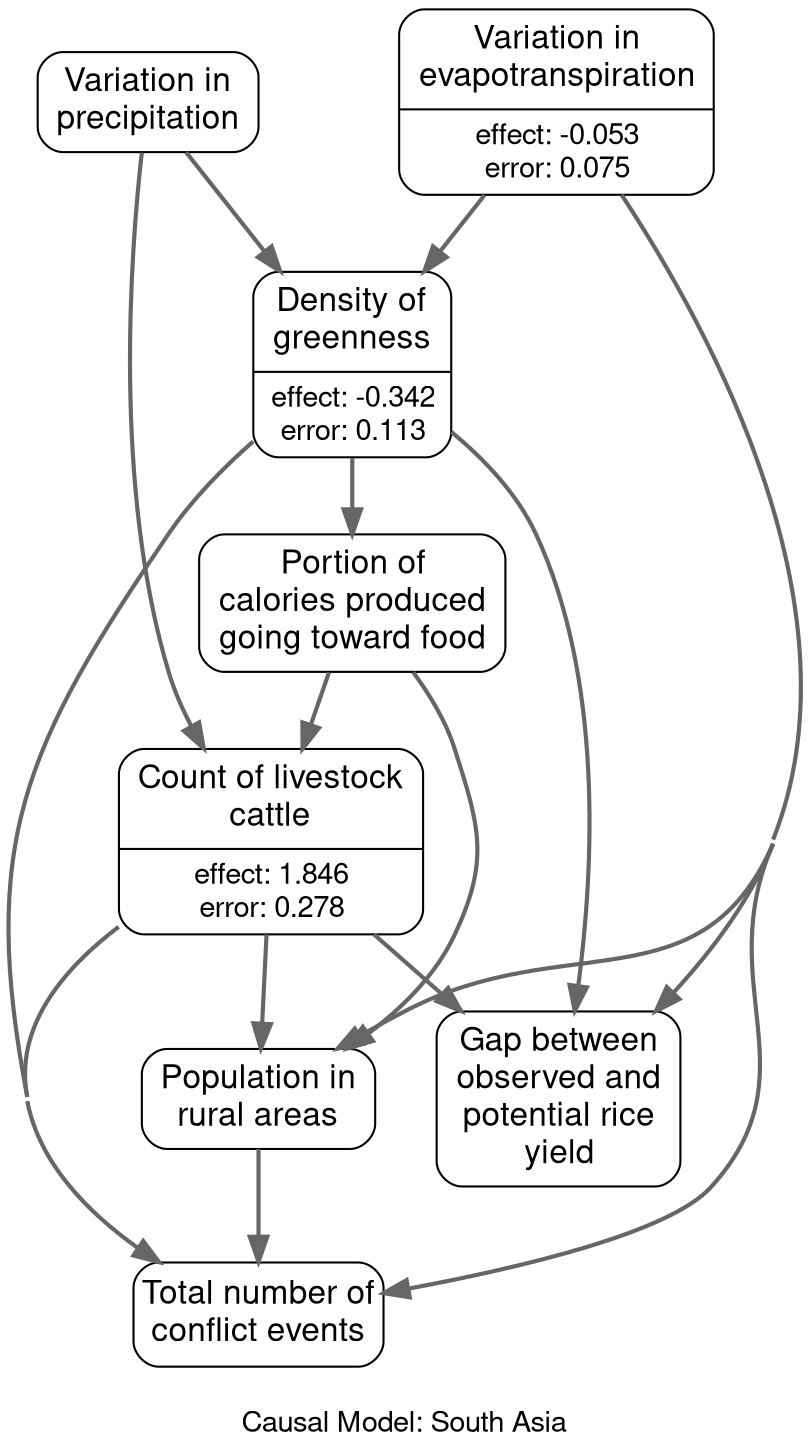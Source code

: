 # generated file for region: south_asia by CausalModelRegionGenerator
strict digraph causalModel {
fontname="Helvetica, Arial, sans-serif";
label="
Causal Model: South Asia";
labelloc = b;
nodesep = 0.4;
concentrate = true;
node[shape = Mrecord, fontname = "Helvetica, Arial, sans-serif", margin = "0.10,0.06", penwidth = 1.0];
edge[arrowsize = 1.2 penwidth = 2 color="#666666"];

# nodes
et_anom_m_STD_m [label = <{<table align="center" border="0" cellspacing="1" cellpadding="1">
<tr><td><font point-size="16">Variation in<br/>evapotranspiration<br/></font></td></tr>
</table>
|<table border="0" cellspacing="1" cellpadding="0.5"><tr><td><font point-size="14">effect: -0.053</font></td></tr>
<tr><td><font point-size="14">error: 0.075</font></td></tr></table>}>, class = rankA];
DeliveredkcalFraction_s [label = <<table align="center" border="0" cellspacing="1" cellpadding="1">
<tr><td><font point-size="16">Portion of<br/>calories produced<br/>going toward food<br/></font></td></tr>
</table>
>, class = rankB];
ndvi_act_med_m [label = <{<table align="center" border="0" cellspacing="1" cellpadding="1">
<tr><td><font point-size="16">Density of<br/>greenness<br/></font></td></tr>
</table>
|<table border="0" cellspacing="1" cellpadding="0.5"><tr><td><font point-size="14">effect: -0.342</font></td></tr>
<tr><td><font point-size="14">error: 0.113</font></td></tr></table>}>, class = rankB];
cattle_number_s [label = <{<table align="center" border="0" cellspacing="1" cellpadding="1">
<tr><td><font point-size="16">Count of livestock<br/>cattle<br/></font></td></tr>
</table>
|<table border="0" cellspacing="1" cellpadding="0.5"><tr><td><font point-size="14">effect: 1.846</font></td></tr>
<tr><td><font point-size="14">error: 0.278</font></td></tr></table>}>, class = rankB];
spi_1_f2_m [label = <<table align="center" border="0" cellspacing="1" cellpadding="1">
<tr><td><font point-size="16">Variation in<br/>precipitation<br/></font></td></tr>
</table>
>, class = rankA];
yield_gap_rice_s [label = <<table align="center" border="0" cellspacing="1" cellpadding="1">
<tr><td><font point-size="16">Gap between<br/>observed and<br/>potential rice<br/>yield<br/></font></td></tr>
</table>
>, class = rankB];
rurpop_s [label = <<table align="center" border="0" cellspacing="1" cellpadding="1">
<tr><td><font point-size="16">Population in<br/>rural areas<br/></font></td></tr>
</table>
>, class = rankB];
acl_sum_evnt_m [label = "Total number of
conflict events" class = rankC shape=box style=rounded fontsize="16pt" margin = "0.05,0.10"];

#ranks
{rank=same; et_anom_m_STD_m spi_1_f2_m; }

# links
et_anom_m_STD_m -> ndvi_act_med_m;
et_anom_m_STD_m -> yield_gap_rice_s;
et_anom_m_STD_m -> rurpop_s;
et_anom_m_STD_m -> acl_sum_evnt_m;
DeliveredkcalFraction_s -> cattle_number_s;
DeliveredkcalFraction_s -> rurpop_s;
ndvi_act_med_m -> DeliveredkcalFraction_s;
ndvi_act_med_m -> yield_gap_rice_s;
ndvi_act_med_m -> acl_sum_evnt_m;
cattle_number_s -> yield_gap_rice_s;
cattle_number_s -> rurpop_s;
cattle_number_s -> acl_sum_evnt_m;
spi_1_f2_m -> ndvi_act_med_m;
spi_1_f2_m -> cattle_number_s;
rurpop_s -> acl_sum_evnt_m;

}
